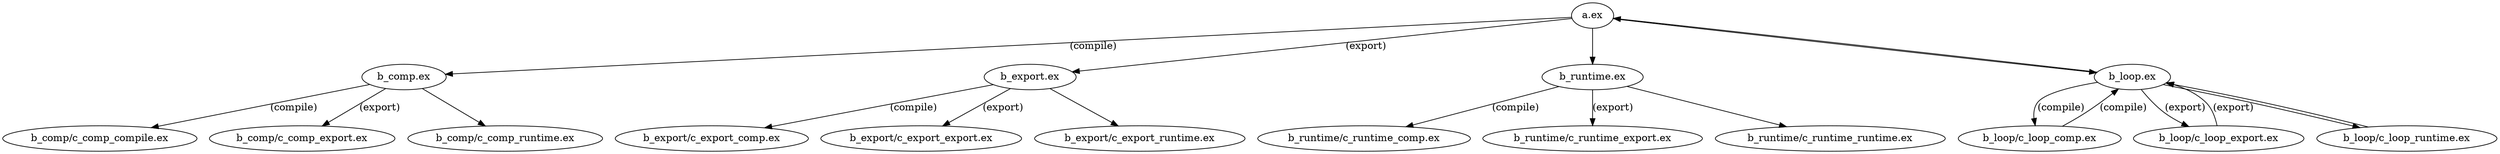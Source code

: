 digraph "Example w/Loop" {
  // b_comp.ex
  "a.ex" -> "b_comp.ex" [label="(compile)"]

  "b_comp.ex" -> "b_comp/c_comp_compile.ex" [label="(compile)"]
  "b_comp.ex" -> "b_comp/c_comp_export.ex" [label="(export)"]
  "b_comp.ex" -> "b_comp/c_comp_runtime.ex"

  // b_export.ex
  "a.ex" -> "b_export.ex" [label="(export)"]

  "b_export.ex" -> "b_export/c_export_comp.ex" [label="(compile)"]
  "b_export.ex" -> "b_export/c_export_export.ex" [label="(export)"]
  "b_export.ex" -> "b_export/c_export_runtime.ex"

  // b_runtime.ex
  "a.ex" -> "b_runtime.ex"

  "b_runtime.ex" -> "b_runtime/c_runtime_comp.ex" [label="(compile)"]
  "b_runtime.ex" -> "b_runtime/c_runtime_export.ex" [label="(export)"]
  "b_runtime.ex" -> "b_runtime/c_runtime_runtime.ex"

  // b_loop.ex
  "a.ex" -> "b_loop.ex"
  "b_loop.ex" -> "a.ex"

  "b_loop.ex" -> "b_loop/c_loop_comp.ex" [label="(compile)"]
  "b_loop/c_loop_comp.ex" -> "b_loop.ex" [label="(compile)"]
  "b_loop.ex" -> "b_loop/c_loop_export.ex" [label="(export)"]
  "b_loop/c_loop_export.ex" -> "b_loop.ex" [label="(export)"]
  "b_loop.ex" -> "b_loop/c_loop_runtime.ex"
  "b_loop/c_loop_runtime.ex" -> "b_loop.ex"
}
